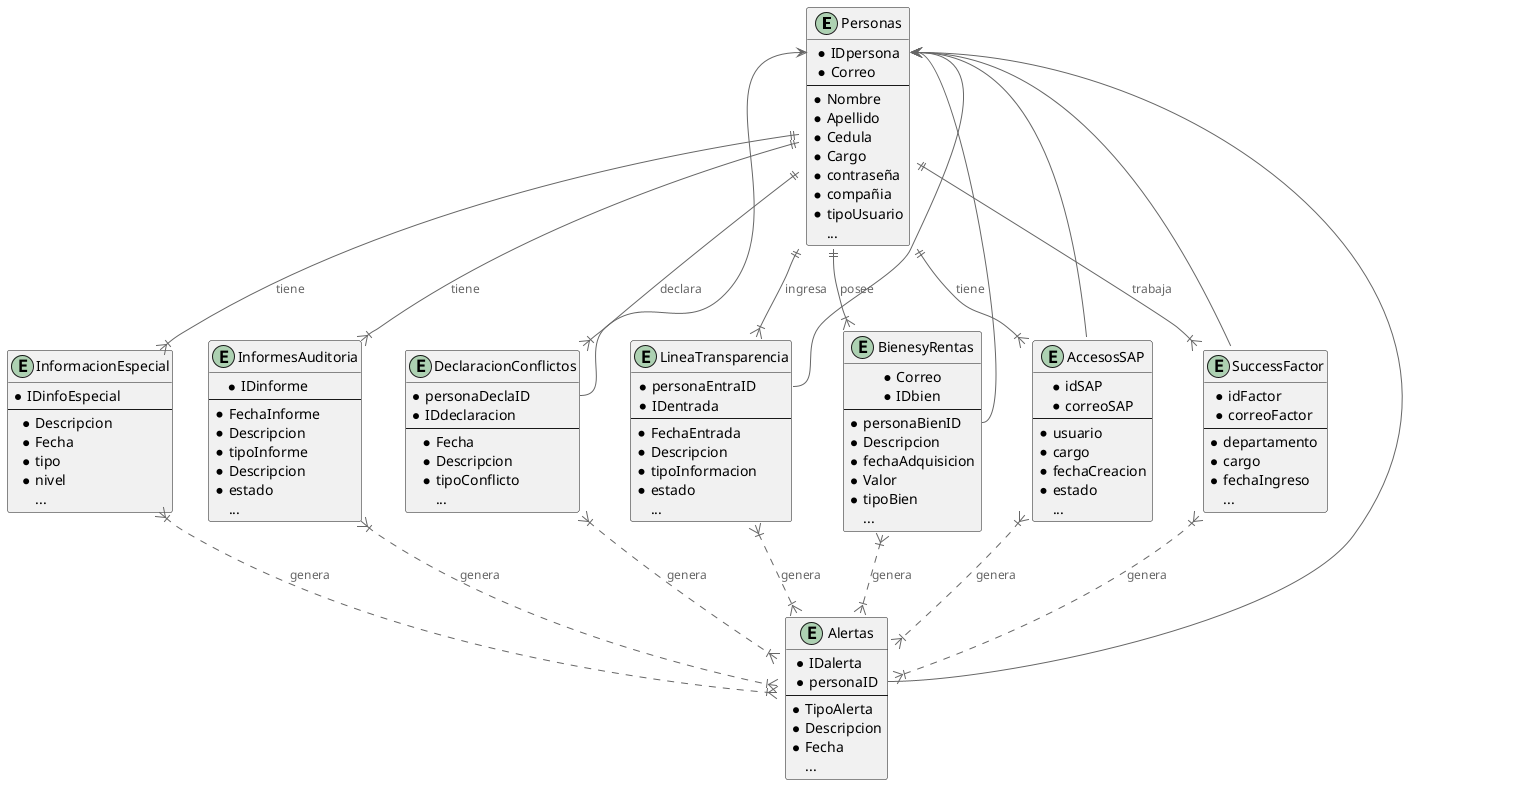 @startuml
!include <C4/C4_Context>

hide stereotype

entity Personas {
    * IDpersona
    * Correo
    --
    * Nombre
    * Apellido
    * Cedula
    * Cargo
    * contraseña
    * compañia
    * tipoUsuario
    ...
}

entity BienesyRentas {
    * Correo
    * IDbien
    --
    * personaBienID
    * Descripcion
    * fechaAdquisicion
    * Valor
    * tipoBien
    ...
}

entity DeclaracionConflictos {
    * personaDeclaID
    * IDdeclaracion
    --
    * Fecha
    * Descripcion
    * tipoConflicto
    ...
}

entity LineaTransparencia {
    * personaEntraID
    * IDentrada
    --
    * FechaEntrada
    * Descripcion
    * tipoInformacion
    * estado
    ...
}

entity AccesosSAP {
    * idSAP
    * correoSAP
    --
    * usuario
    * cargo
    * fechaCreacion
    * estado
    ...
}

entity SuccessFactor {
    * idFactor
    * correoFactor
    --
    * departamento
    * cargo
    * fechaIngreso
    ...
}


entity Alertas {
    * IDalerta
    * personaID
    --
    * TipoAlerta
    * Descripcion
    * Fecha
    ...
}


entity InformesAuditoria {
    * IDinforme
    --
    * FechaInforme
    * Descripcion
    * tipoInforme
    * Descripcion
    * estado
    ...
}


entity InformacionEspecial {
    * IDinfoEspecial
    --
    * Descripcion
    * Fecha
    * tipo
    * nivel
    ...
}


Personas ||--|{ BienesyRentas : posee
Personas ||--|{ InformesAuditoria : tiene
Personas ||--|{ InformacionEspecial : tiene
Personas ||--|{ DeclaracionConflictos : declara
Personas ||--|{ LineaTransparencia : ingresa
Personas ||--|{ AccesosSAP : tiene
Personas ||--|{ SuccessFactor : trabaja

BienesyRentas }|..|{ Alertas : genera
InformesAuditoria }|..|{ Alertas : genera
DeclaracionConflictos }|..|{ Alertas : genera
LineaTransparencia }|..|{ Alertas : genera
AccesosSAP }|..|{ Alertas : genera
SuccessFactor }|..|{ Alertas : genera
InformacionEspecial }|..|{ Alertas : genera

BienesyRentas::personaBienID --> Personas::IDpersona
DeclaracionConflictos::personaDeclaID --> Personas::IDpersona
LineaTransparencia::personaEntraID --> Personas::IDpersona
AccesosSAP::personaSAPid --> Personas::IDpersona
SuccessFactor::personaFactorID --> Personas::IDpersona
Alertas::personaID --> Personas::IDpersona

@enduml